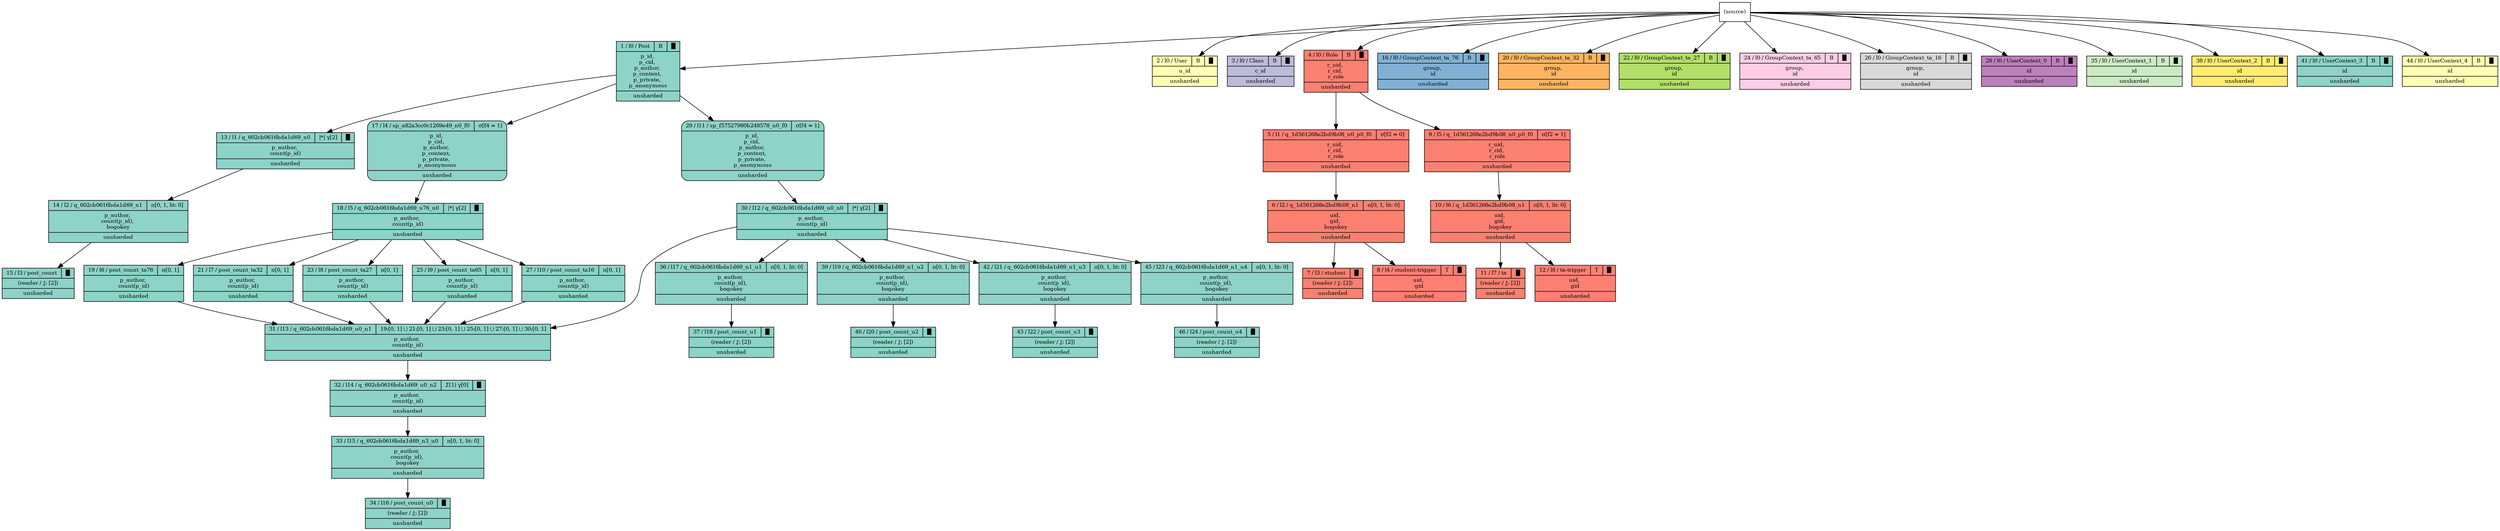digraph {{
    node [shape=record, fontsize=10]
    0 [style="filled", fillcolor=white, label="(source)"]
    1 [style="filled", fillcolor="/set312/1", label="{ { 1 / l0 / Post | B | █ } | p_id, \np_cid, \np_author, \np_content, \np_private, \np_anonymous | unsharded }"]
    2 [style="filled", fillcolor="/set312/2", label="{ { 2 / l0 / User | B | █ } | u_id | unsharded }"]
    3 [style="filled", fillcolor="/set312/3", label="{ { 3 / l0 / Class | B | █ } | c_id | unsharded }"]
    4 [style="filled", fillcolor="/set312/4", label="{ { 4 / l0 / Role | B | █ } | r_uid, \nr_cid, \nr_role | unsharded }"]
    5 [style="filled", fillcolor="/set312/4", label="{{ 5 / l1 / q_1d561268e2bd9b08_n0_p0_f0 | σ[f2 = 0]  } | r_uid, \nr_cid, \nr_role | unsharded }"]
    6 [style="filled", fillcolor="/set312/4", label="{{ 6 / l2 / q_1d561268e2bd9b08_n1 | π[0, 1, lit: 0]  } | uid, \ngid, \nbogokey | unsharded }"]
    7 [style="filled", fillcolor="/set312/4", label="{ { 7 / l3 / student | █ } | (reader / ⚷: [2]) | unsharded }"]
    8 [style="filled", fillcolor="/set312/4", label="{{ 8 / l4 / student-trigger | T | █ } | uid, \ngid | unsharded }"]
    9 [style="filled", fillcolor="/set312/4", label="{{ 9 / l5 / q_1d561268e2bd9b08_n0_p0_f0 | σ[f2 = 1]  } | r_uid, \nr_cid, \nr_role | unsharded }"]
    10 [style="filled", fillcolor="/set312/4", label="{{ 10 / l6 / q_1d561268e2bd9b08_n1 | π[0, 1, lit: 0]  } | uid, \ngid, \nbogokey | unsharded }"]
    11 [style="filled", fillcolor="/set312/4", label="{ { 11 / l7 / ta | █ } | (reader / ⚷: [2]) | unsharded }"]
    12 [style="filled", fillcolor="/set312/4", label="{{ 12 / l8 / ta-trigger | T | █ } | uid, \ngid | unsharded }"]
    13 [style="filled", fillcolor="/set312/1", label="{{ 13 / l1 / q_602cb0616bda1d69_n0 | \|*\| γ[2] | █ } | p_author, \ncount(p_id) | unsharded }"]
    14 [style="filled", fillcolor="/set312/1", label="{{ 14 / l2 / q_602cb0616bda1d69_n1 | π[0, 1, lit: 0]  } | p_author, \ncount(p_id), \nbogokey | unsharded }"]
    15 [style="filled", fillcolor="/set312/1", label="{ { 15 / l3 / post_count | █ } | (reader / ⚷: [2]) | unsharded }"]
    16 [style="filled", fillcolor="/set312/5", label="{ { 16 / l0 / GroupContext_ta_76 | B | █ } | group, \nid | unsharded }"]
    17 [style="filled,rounded", fillcolor="/set312/1", label="{{ 17 / l4 / sp_a82a3cc0c1269e49_n0_f0 | σ[f4 = 1]  } | p_id, \np_cid, \np_author, \np_content, \np_private, \np_anonymous | unsharded }"]
    18 [style="filled", fillcolor="/set312/1", label="{{ 18 / l5 / q_602cb0616bda1d69_u76_n0 | \|*\| γ[2] | █ } | p_author, \ncount(p_id) | unsharded }"]
    19 [style="filled", fillcolor="/set312/1", label="{{ 19 / l6 / post_count_ta76 | π[0, 1]  } | p_author, \ncount(p_id) | unsharded }"]
    20 [style="filled", fillcolor="/set312/6", label="{ { 20 / l0 / GroupContext_ta_32 | B | █ } | group, \nid | unsharded }"]
    21 [style="filled", fillcolor="/set312/1", label="{{ 21 / l7 / post_count_ta32 | π[0, 1]  } | p_author, \ncount(p_id) | unsharded }"]
    22 [style="filled", fillcolor="/set312/7", label="{ { 22 / l0 / GroupContext_ta_27 | B | █ } | group, \nid | unsharded }"]
    23 [style="filled", fillcolor="/set312/1", label="{{ 23 / l8 / post_count_ta27 | π[0, 1]  } | p_author, \ncount(p_id) | unsharded }"]
    24 [style="filled", fillcolor="/set312/8", label="{ { 24 / l0 / GroupContext_ta_65 | B | █ } | group, \nid | unsharded }"]
    25 [style="filled", fillcolor="/set312/1", label="{{ 25 / l9 / post_count_ta65 | π[0, 1]  } | p_author, \ncount(p_id) | unsharded }"]
    26 [style="filled", fillcolor="/set312/9", label="{ { 26 / l0 / GroupContext_ta_16 | B | █ } | group, \nid | unsharded }"]
    27 [style="filled", fillcolor="/set312/1", label="{{ 27 / l10 / post_count_ta16 | π[0, 1]  } | p_author, \ncount(p_id) | unsharded }"]
    28 [style="filled", fillcolor="/set312/10", label="{ { 28 / l0 / UserContext_0 | B | █ } | id | unsharded }"]
    29 [style="filled,rounded", fillcolor="/set312/1", label="{{ 29 / l11 / sp_f57527980b248578_n0_f0 | σ[f4 = 1]  } | p_id, \np_cid, \np_author, \np_content, \np_private, \np_anonymous | unsharded }"]
    30 [style="filled", fillcolor="/set312/1", label="{{ 30 / l12 / q_602cb0616bda1d69_u0_n0 | \|*\| γ[2] | █ } | p_author, \ncount(p_id) | unsharded }"]
    31 [style="filled", fillcolor="/set312/1", label="{{ 31 / l13 / q_602cb0616bda1d69_u0_n1 | 19:[0, 1] ⋃ 21:[0, 1] ⋃ 23:[0, 1] ⋃ 25:[0, 1] ⋃ 27:[0, 1] ⋃ 30:[0, 1]  } | p_author, \ncount(p_id) | unsharded }"]
    32 [style="filled", fillcolor="/set312/1", label="{{ 32 / l14 / q_602cb0616bda1d69_u0_n2 | 𝛴(1) γ[0] | █ } | p_author, \ncount(p_id) | unsharded }"]
    33 [style="filled", fillcolor="/set312/1", label="{{ 33 / l15 / q_602cb0616bda1d69_n3_u0 | π[0, 1, lit: 0]  } | p_author, \ncount(p_id), \nbogokey | unsharded }"]
    34 [style="filled", fillcolor="/set312/1", label="{ { 34 / l16 / post_count_u0 | █ } | (reader / ⚷: [2]) | unsharded }"]
    35 [style="filled", fillcolor="/set312/11", label="{ { 35 / l0 / UserContext_1 | B | █ } | id | unsharded }"]
    36 [style="filled", fillcolor="/set312/1", label="{{ 36 / l17 / q_602cb0616bda1d69_n1_u1 | π[0, 1, lit: 0]  } | p_author, \ncount(p_id), \nbogokey | unsharded }"]
    37 [style="filled", fillcolor="/set312/1", label="{ { 37 / l18 / post_count_u1 | █ } | (reader / ⚷: [2]) | unsharded }"]
    38 [style="filled", fillcolor="/set312/12", label="{ { 38 / l0 / UserContext_2 | B | █ } | id | unsharded }"]
    39 [style="filled", fillcolor="/set312/1", label="{{ 39 / l19 / q_602cb0616bda1d69_n1_u2 | π[0, 1, lit: 0]  } | p_author, \ncount(p_id), \nbogokey | unsharded }"]
    40 [style="filled", fillcolor="/set312/1", label="{ { 40 / l20 / post_count_u2 | █ } | (reader / ⚷: [2]) | unsharded }"]
    41 [style="filled", fillcolor="/set312/1", label="{ { 41 / l0 / UserContext_3 | B | █ } | id | unsharded }"]
    42 [style="filled", fillcolor="/set312/1", label="{{ 42 / l21 / q_602cb0616bda1d69_n1_u3 | π[0, 1, lit: 0]  } | p_author, \ncount(p_id), \nbogokey | unsharded }"]
    43 [style="filled", fillcolor="/set312/1", label="{ { 43 / l22 / post_count_u3 | █ } | (reader / ⚷: [2]) | unsharded }"]
    44 [style="filled", fillcolor="/set312/2", label="{ { 44 / l0 / UserContext_4 | B | █ } | id | unsharded }"]
    45 [style="filled", fillcolor="/set312/1", label="{{ 45 / l23 / q_602cb0616bda1d69_n1_u4 | π[0, 1, lit: 0]  } | p_author, \ncount(p_id), \nbogokey | unsharded }"]
    46 [style="filled", fillcolor="/set312/1", label="{ { 46 / l24 / post_count_u4 | █ } | (reader / ⚷: [2]) | unsharded }"]
    0 -> 1
    0 -> 2
    0 -> 3
    0 -> 4
    4 -> 5
    5 -> 6
    6 -> 7
    6 -> 8
    4 -> 9
    9 -> 10
    10 -> 11
    10 -> 12
    1 -> 13
    13 -> 14
    14 -> 15
    0 -> 16
    1 -> 17
    17 -> 18
    18 -> 19
    0 -> 20
    18 -> 21
    0 -> 22
    18 -> 23
    0 -> 24
    18 -> 25
    0 -> 26
    18 -> 27
    0 -> 28
    1 -> 29
    29 -> 30
    23 -> 31
    30 -> 31
    21 -> 31
    19 -> 31
    25 -> 31
    27 -> 31
    31 -> 32
    32 -> 33
    33 -> 34
    0 -> 35
    30 -> 36
    36 -> 37
    0 -> 38
    30 -> 39
    39 -> 40
    0 -> 41
    30 -> 42
    42 -> 43
    0 -> 44
    30 -> 45
    45 -> 46
}}